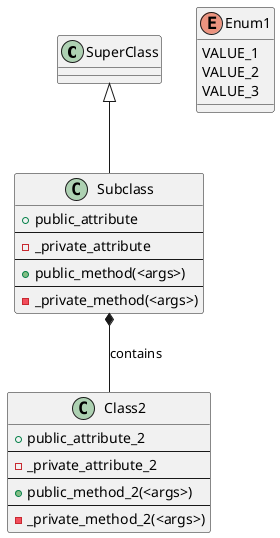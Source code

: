 @startuml

class SuperClass {
}

class Subclass extends SuperClass {
+ public_attribute
--
- _private_attribute
--
+ public_method(<args>)
--
- _private_method(<args>)
}

class Class2 {
+ public_attribute_2
--
- _private_attribute_2
--
+ public_method_2(<args>)
--
- _private_method_2(<args>)
}

enum Enum1 {
VALUE_1
VALUE_2
VALUE_3
}

Subclass *-- Class2 : contains

@enduml
